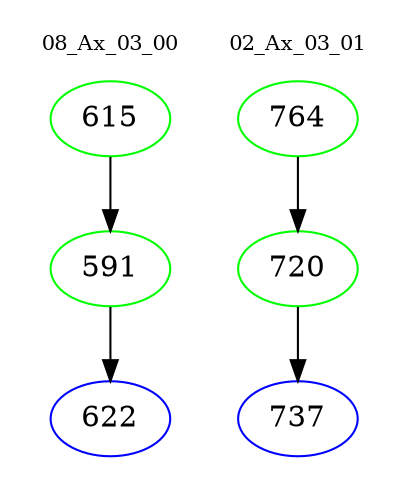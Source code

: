 digraph{
subgraph cluster_0 {
color = white
label = "08_Ax_03_00";
fontsize=10;
T0_615 [label="615", color="green"]
T0_615 -> T0_591 [color="black"]
T0_591 [label="591", color="green"]
T0_591 -> T0_622 [color="black"]
T0_622 [label="622", color="blue"]
}
subgraph cluster_1 {
color = white
label = "02_Ax_03_01";
fontsize=10;
T1_764 [label="764", color="green"]
T1_764 -> T1_720 [color="black"]
T1_720 [label="720", color="green"]
T1_720 -> T1_737 [color="black"]
T1_737 [label="737", color="blue"]
}
}
